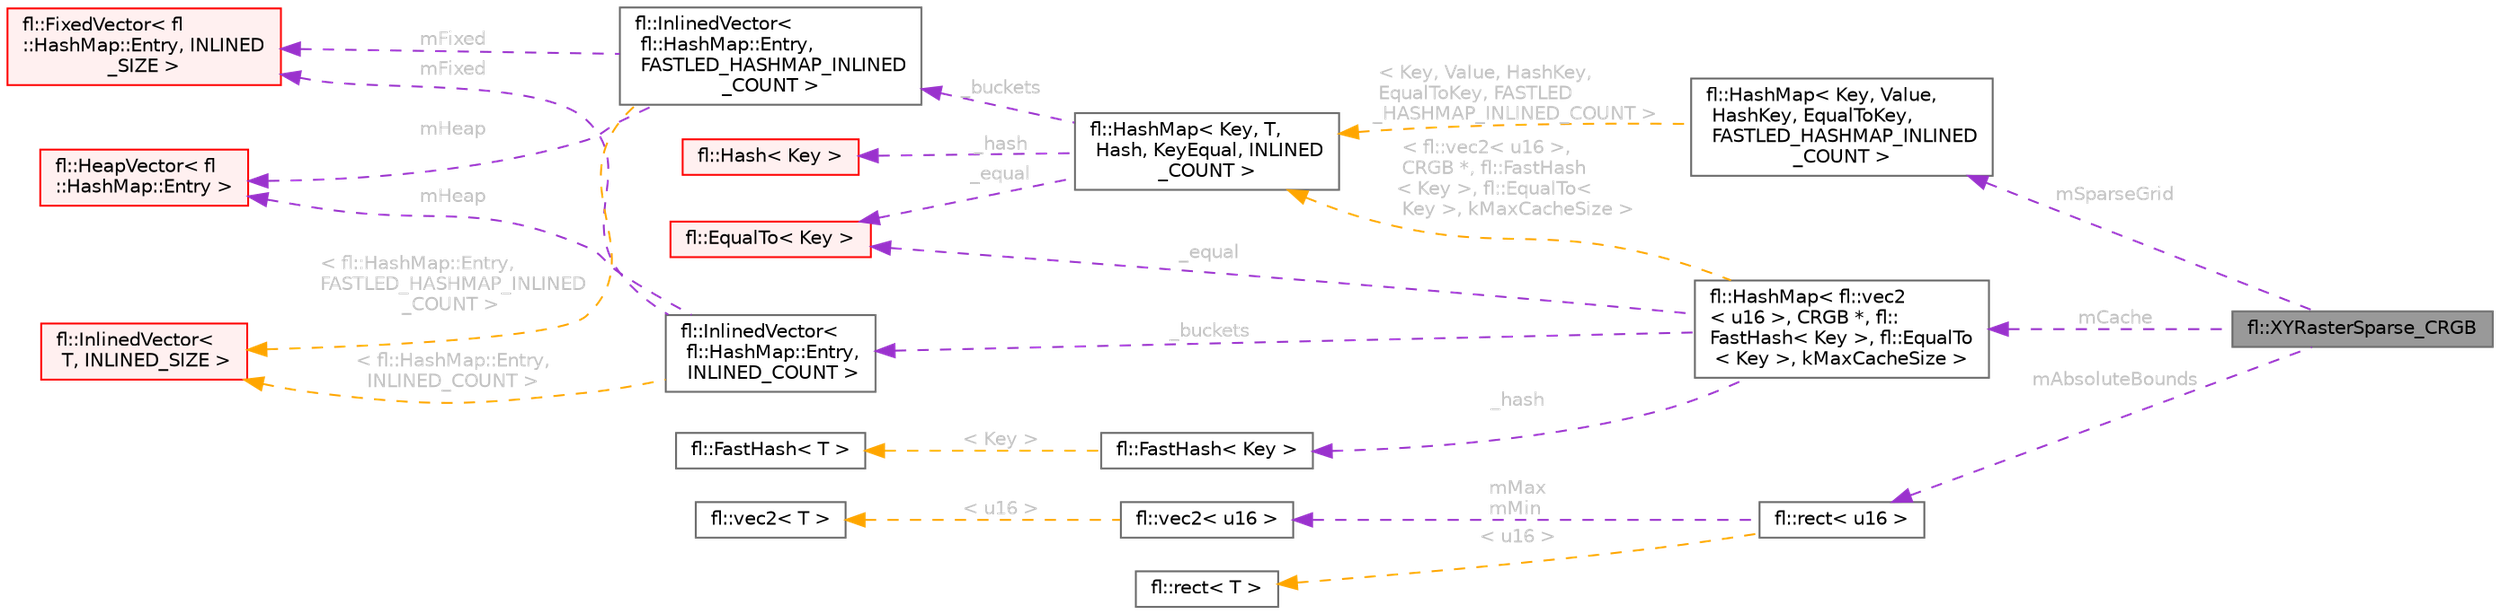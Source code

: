 digraph "fl::XYRasterSparse_CRGB"
{
 // INTERACTIVE_SVG=YES
 // LATEX_PDF_SIZE
  bgcolor="transparent";
  edge [fontname=Helvetica,fontsize=10,labelfontname=Helvetica,labelfontsize=10];
  node [fontname=Helvetica,fontsize=10,shape=box,height=0.2,width=0.4];
  rankdir="LR";
  Node1 [id="Node000001",label="fl::XYRasterSparse_CRGB",height=0.2,width=0.4,color="gray40", fillcolor="grey60", style="filled", fontcolor="black",tooltip=" "];
  Node2 -> Node1 [id="edge1_Node000001_Node000002",dir="back",color="darkorchid3",style="dashed",tooltip=" ",label=" mSparseGrid",fontcolor="grey" ];
  Node2 [id="Node000002",label="fl::HashMap\< Key, Value,\l HashKey, EqualToKey,\l FASTLED_HASHMAP_INLINED\l_COUNT \>",height=0.2,width=0.4,color="gray40", fillcolor="white", style="filled",URL="$dc/de6/classfl_1_1_hash_map.html",tooltip=" "];
  Node3 -> Node2 [id="edge2_Node000002_Node000003",dir="back",color="orange",style="dashed",tooltip=" ",label=" \< Key, Value, HashKey,\l EqualToKey, FASTLED\l_HASHMAP_INLINED_COUNT \>",fontcolor="grey" ];
  Node3 [id="Node000003",label="fl::HashMap\< Key, T,\l Hash, KeyEqual, INLINED\l_COUNT \>",height=0.2,width=0.4,color="gray40", fillcolor="white", style="filled",URL="$dc/de6/classfl_1_1_hash_map.html",tooltip=" "];
  Node4 -> Node3 [id="edge3_Node000003_Node000004",dir="back",color="darkorchid3",style="dashed",tooltip=" ",label=" _buckets",fontcolor="grey" ];
  Node4 [id="Node000004",label="fl::InlinedVector\<\l fl::HashMap::Entry,\l FASTLED_HASHMAP_INLINED\l_COUNT \>",height=0.2,width=0.4,color="gray40", fillcolor="white", style="filled",URL="$da/d18/classfl_1_1_inlined_vector.html",tooltip=" "];
  Node5 -> Node4 [id="edge4_Node000004_Node000005",dir="back",color="darkorchid3",style="dashed",tooltip=" ",label=" mFixed",fontcolor="grey" ];
  Node5 [id="Node000005",label="fl::FixedVector\< fl\l::HashMap::Entry, INLINED\l_SIZE \>",height=0.2,width=0.4,color="red", fillcolor="#FFF0F0", style="filled",URL="$d3/d73/classfl_1_1_fixed_vector.html",tooltip=" "];
  Node9 -> Node4 [id="edge5_Node000004_Node000009",dir="back",color="darkorchid3",style="dashed",tooltip=" ",label=" mHeap",fontcolor="grey" ];
  Node9 [id="Node000009",label="fl::HeapVector\< fl\l::HashMap::Entry \>",height=0.2,width=0.4,color="red", fillcolor="#FFF0F0", style="filled",URL="$db/ddd/classfl_1_1_heap_vector.html",tooltip=" "];
  Node16 -> Node4 [id="edge6_Node000004_Node000016",dir="back",color="orange",style="dashed",tooltip=" ",label=" \< fl::HashMap::Entry,\l FASTLED_HASHMAP_INLINED\l_COUNT \>",fontcolor="grey" ];
  Node16 [id="Node000016",label="fl::InlinedVector\<\l T, INLINED_SIZE \>",height=0.2,width=0.4,color="red", fillcolor="#FFF0F0", style="filled",URL="$da/d18/classfl_1_1_inlined_vector.html",tooltip=" "];
  Node18 -> Node3 [id="edge7_Node000003_Node000018",dir="back",color="darkorchid3",style="dashed",tooltip=" ",label=" _hash",fontcolor="grey" ];
  Node18 [id="Node000018",label="fl::Hash\< Key \>",height=0.2,width=0.4,color="red", fillcolor="#FFF0F0", style="filled",URL="$d6/dfd/structfl_1_1_hash.html",tooltip=" "];
  Node20 -> Node3 [id="edge8_Node000003_Node000020",dir="back",color="darkorchid3",style="dashed",tooltip=" ",label=" _equal",fontcolor="grey" ];
  Node20 [id="Node000020",label="fl::EqualTo\< Key \>",height=0.2,width=0.4,color="red", fillcolor="#FFF0F0", style="filled",URL="$d3/de5/structfl_1_1_equal_to.html",tooltip=" "];
  Node22 -> Node1 [id="edge9_Node000001_Node000022",dir="back",color="darkorchid3",style="dashed",tooltip=" ",label=" mCache",fontcolor="grey" ];
  Node22 [id="Node000022",label="fl::HashMap\< fl::vec2\l\< u16 \>, CRGB *, fl::\lFastHash\< Key \>, fl::EqualTo\l\< Key \>, kMaxCacheSize \>",height=0.2,width=0.4,color="gray40", fillcolor="white", style="filled",URL="$dc/de6/classfl_1_1_hash_map.html",tooltip=" "];
  Node23 -> Node22 [id="edge10_Node000022_Node000023",dir="back",color="darkorchid3",style="dashed",tooltip=" ",label=" _buckets",fontcolor="grey" ];
  Node23 [id="Node000023",label="fl::InlinedVector\<\l fl::HashMap::Entry,\l INLINED_COUNT \>",height=0.2,width=0.4,color="gray40", fillcolor="white", style="filled",URL="$da/d18/classfl_1_1_inlined_vector.html",tooltip=" "];
  Node5 -> Node23 [id="edge11_Node000023_Node000005",dir="back",color="darkorchid3",style="dashed",tooltip=" ",label=" mFixed",fontcolor="grey" ];
  Node9 -> Node23 [id="edge12_Node000023_Node000009",dir="back",color="darkorchid3",style="dashed",tooltip=" ",label=" mHeap",fontcolor="grey" ];
  Node16 -> Node23 [id="edge13_Node000023_Node000016",dir="back",color="orange",style="dashed",tooltip=" ",label=" \< fl::HashMap::Entry,\l INLINED_COUNT \>",fontcolor="grey" ];
  Node24 -> Node22 [id="edge14_Node000022_Node000024",dir="back",color="darkorchid3",style="dashed",tooltip=" ",label=" _hash",fontcolor="grey" ];
  Node24 [id="Node000024",label="fl::FastHash\< Key \>",height=0.2,width=0.4,color="gray40", fillcolor="white", style="filled",URL="$d8/d95/structfl_1_1_fast_hash.html",tooltip=" "];
  Node25 -> Node24 [id="edge15_Node000024_Node000025",dir="back",color="orange",style="dashed",tooltip=" ",label=" \< Key \>",fontcolor="grey" ];
  Node25 [id="Node000025",label="fl::FastHash\< T \>",height=0.2,width=0.4,color="gray40", fillcolor="white", style="filled",URL="$d8/d95/structfl_1_1_fast_hash.html",tooltip=" "];
  Node20 -> Node22 [id="edge16_Node000022_Node000020",dir="back",color="darkorchid3",style="dashed",tooltip=" ",label=" _equal",fontcolor="grey" ];
  Node3 -> Node22 [id="edge17_Node000022_Node000003",dir="back",color="orange",style="dashed",tooltip=" ",label=" \< fl::vec2\< u16 \>,\l CRGB *, fl::FastHash\l\< Key \>, fl::EqualTo\<\l Key \>, kMaxCacheSize \>",fontcolor="grey" ];
  Node26 -> Node1 [id="edge18_Node000001_Node000026",dir="back",color="darkorchid3",style="dashed",tooltip=" ",label=" mAbsoluteBounds",fontcolor="grey" ];
  Node26 [id="Node000026",label="fl::rect\< u16 \>",height=0.2,width=0.4,color="gray40", fillcolor="white", style="filled",URL="$d2/d48/structfl_1_1rect.html",tooltip=" "];
  Node27 -> Node26 [id="edge19_Node000026_Node000027",dir="back",color="darkorchid3",style="dashed",tooltip=" ",label=" mMax\nmMin",fontcolor="grey" ];
  Node27 [id="Node000027",label="fl::vec2\< u16 \>",height=0.2,width=0.4,color="gray40", fillcolor="white", style="filled",URL="$d5/d5d/structfl_1_1vec2.html",tooltip=" "];
  Node28 -> Node27 [id="edge20_Node000027_Node000028",dir="back",color="orange",style="dashed",tooltip=" ",label=" \< u16 \>",fontcolor="grey" ];
  Node28 [id="Node000028",label="fl::vec2\< T \>",height=0.2,width=0.4,color="gray40", fillcolor="white", style="filled",URL="$d5/d5d/structfl_1_1vec2.html",tooltip=" "];
  Node29 -> Node26 [id="edge21_Node000026_Node000029",dir="back",color="orange",style="dashed",tooltip=" ",label=" \< u16 \>",fontcolor="grey" ];
  Node29 [id="Node000029",label="fl::rect\< T \>",height=0.2,width=0.4,color="gray40", fillcolor="white", style="filled",URL="$d2/d48/structfl_1_1rect.html",tooltip=" "];
}
